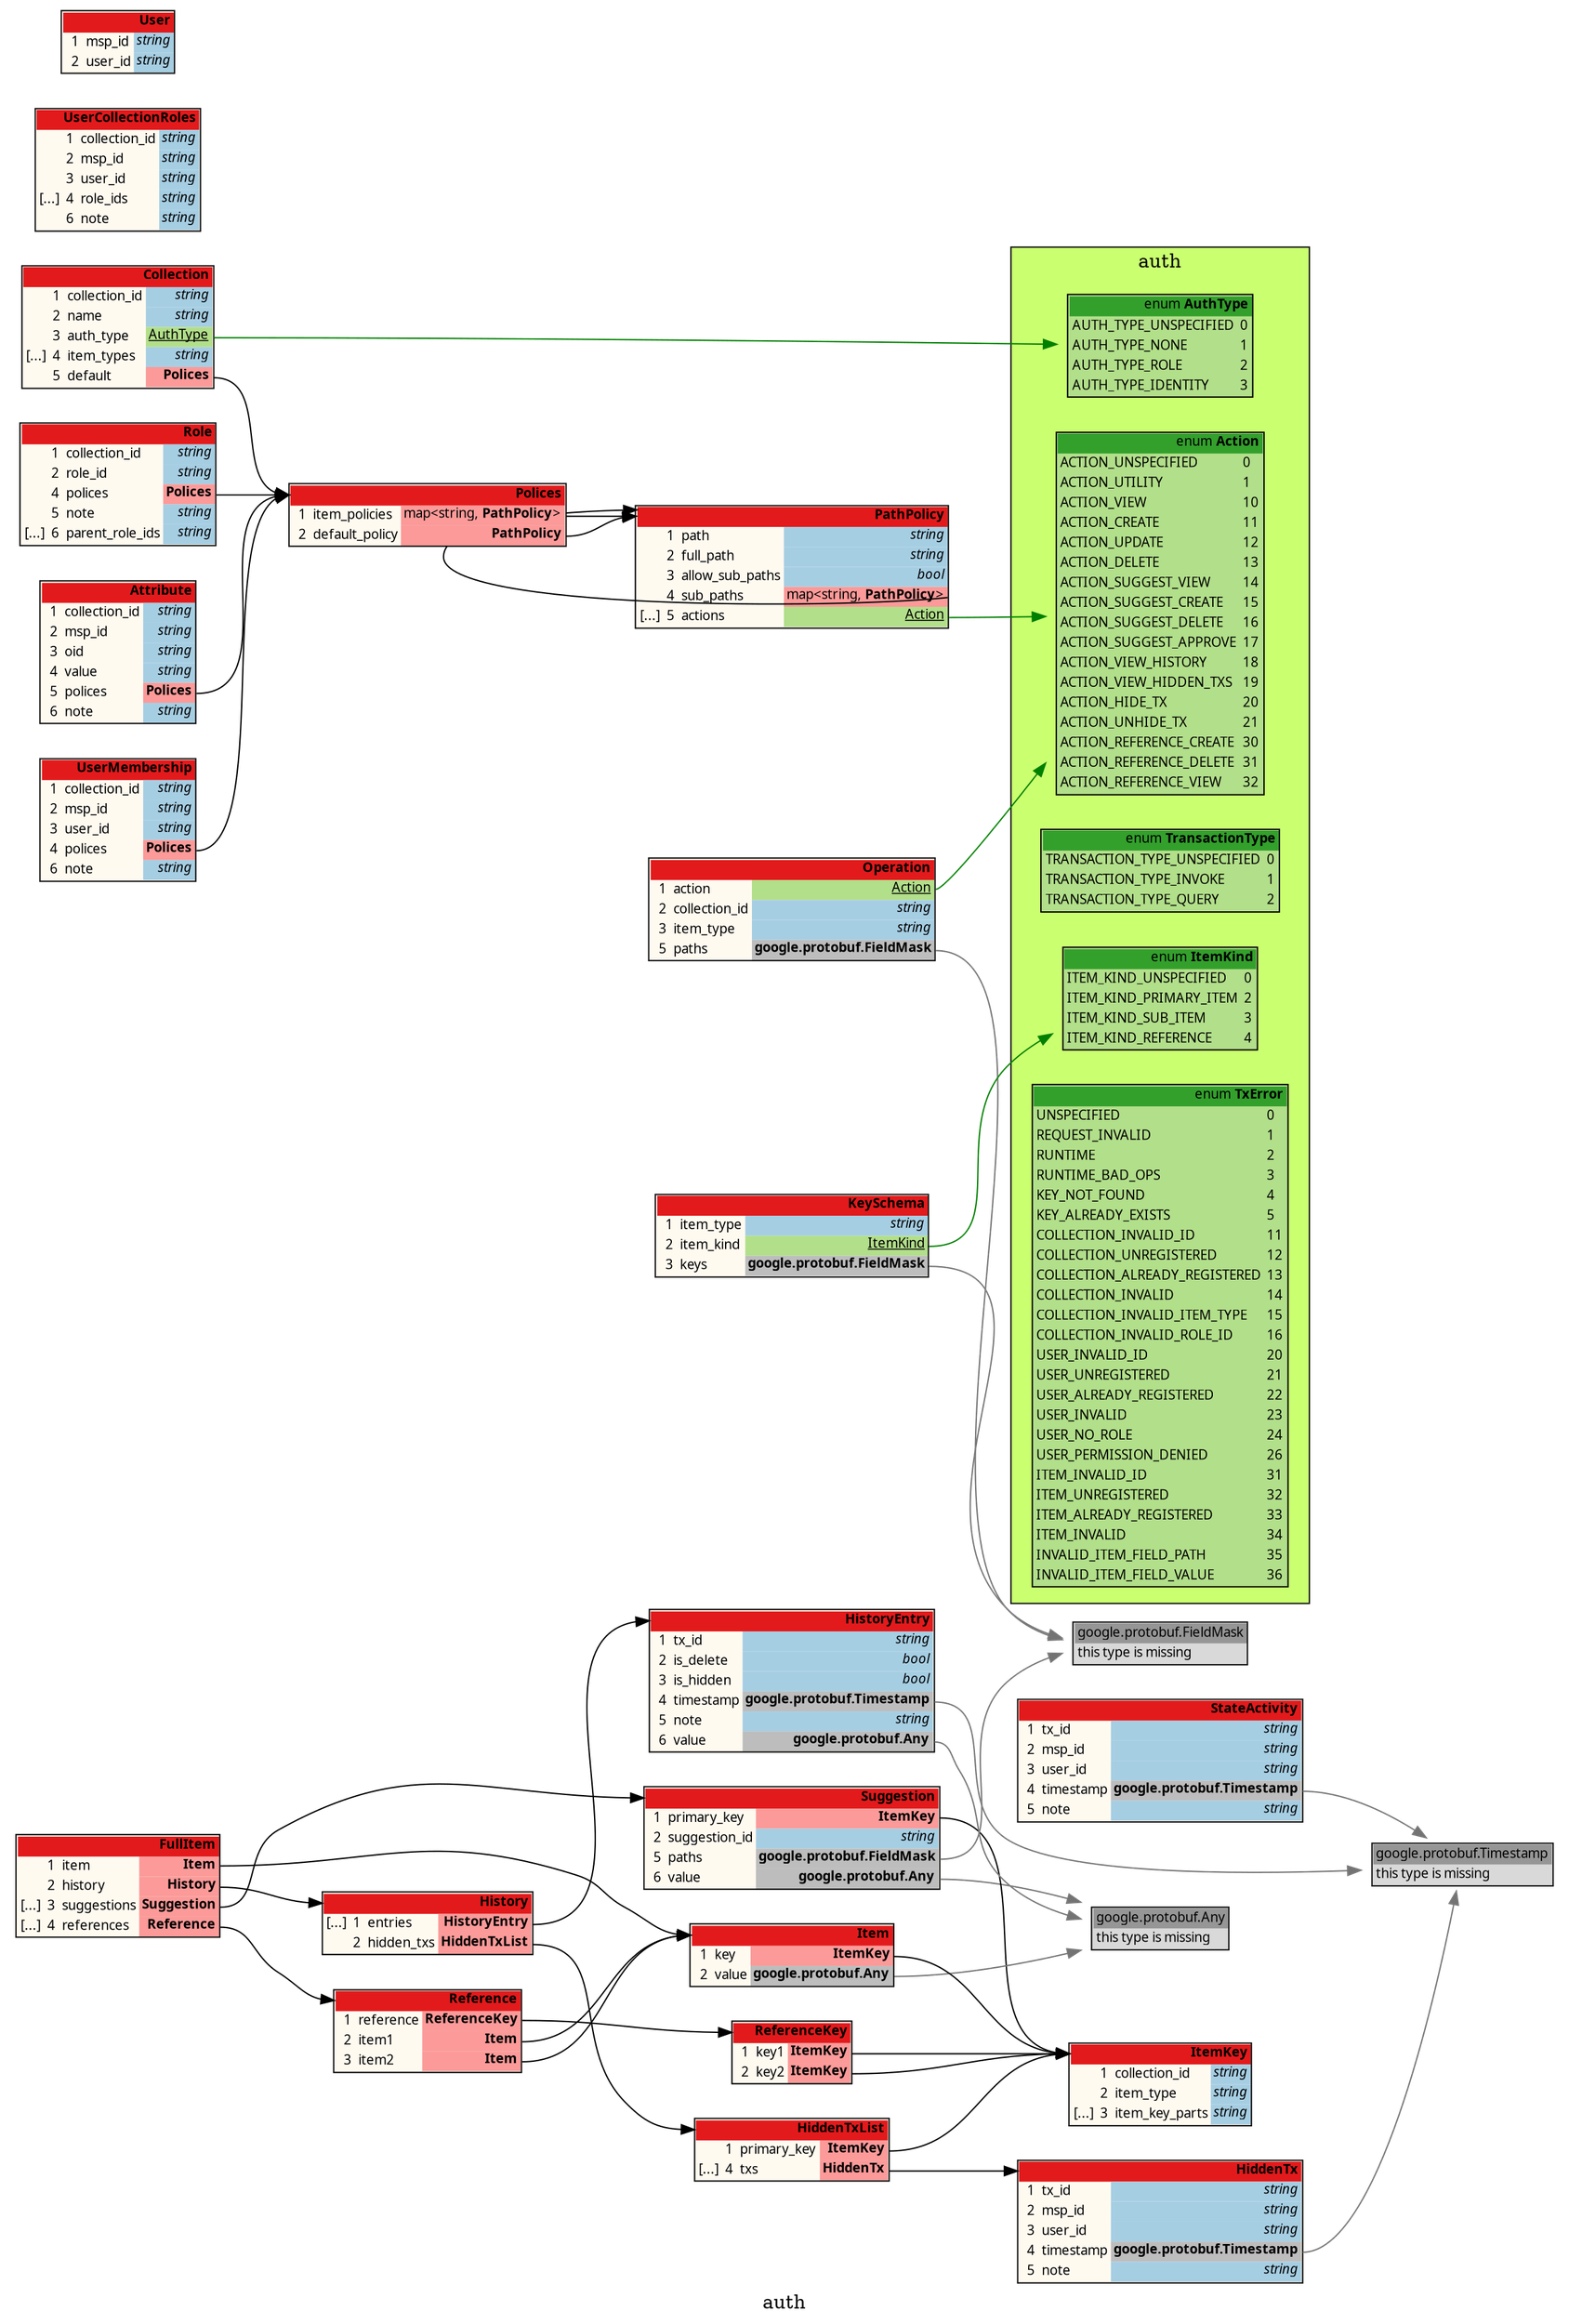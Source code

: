 /*
	do not edit:
	auto-generated by github.com/seamia/protodot
*/
digraph protodot {

	/* package:   auth */
	/* source:    .\proto\auth\v1\auth.proto */
	/* selection:  */

	rankdir=LR;
	label="auth";
	tooltip="auth";
	bgcolor="transparent"

	node [
		shape=plaintext
		fontsize=10
		fontname="Ubuntu"
	];


	/* ------ nodes ------ */
	subgraph cluster_66a36e77fd00 {
		label = "auth"
		tooltip = "auth"
		style = filled;
		fillcolor = "#caff70";

		Node_Ja_101	[shape=plaintext tooltip="AuthType" label=<<TABLE BORDER="1" CELLBORDER="0" CELLSPACING="0" BGCOLOR="#b2df8a"><TR><TD COLSPAN="2" PORT="header" BGCOLOR="#33a02c" ALIGN="right">enum <b>AuthType</b></TD></TR><TR><TD BGCOLOR="#b2df8a" ALIGN="left">AUTH_TYPE_UNSPECIFIED</TD><TD BGCOLOR="#b2df8a" ALIGN="left">0</TD></TR><TR><TD BGCOLOR="#b2df8a" ALIGN="left">AUTH_TYPE_NONE</TD><TD BGCOLOR="#b2df8a" ALIGN="left">1</TD></TR><TR><TD BGCOLOR="#b2df8a" ALIGN="left">AUTH_TYPE_ROLE</TD><TD BGCOLOR="#b2df8a" ALIGN="left">2</TD></TR><TR><TD BGCOLOR="#b2df8a" ALIGN="left">AUTH_TYPE_IDENTITY</TD><TD BGCOLOR="#b2df8a" ALIGN="left">3</TD></TR></TABLE>>];
		Node_Ja_103	[shape=plaintext tooltip="Action" label=<<TABLE BORDER="1" CELLBORDER="0" CELLSPACING="0" BGCOLOR="#b2df8a"><TR><TD COLSPAN="2" PORT="header" BGCOLOR="#33a02c" ALIGN="right">enum <b>Action</b></TD></TR><TR><TD BGCOLOR="#b2df8a" ALIGN="left">ACTION_UNSPECIFIED</TD><TD BGCOLOR="#b2df8a" ALIGN="left">0</TD></TR><TR><TD BGCOLOR="#b2df8a" ALIGN="left">ACTION_UTILITY</TD><TD BGCOLOR="#b2df8a" ALIGN="left">1</TD></TR><TR><TD BGCOLOR="#b2df8a" ALIGN="left">ACTION_VIEW</TD><TD BGCOLOR="#b2df8a" ALIGN="left">10</TD></TR><TR><TD BGCOLOR="#b2df8a" ALIGN="left">ACTION_CREATE</TD><TD BGCOLOR="#b2df8a" ALIGN="left">11</TD></TR><TR><TD BGCOLOR="#b2df8a" ALIGN="left">ACTION_UPDATE</TD><TD BGCOLOR="#b2df8a" ALIGN="left">12</TD></TR><TR><TD BGCOLOR="#b2df8a" ALIGN="left">ACTION_DELETE</TD><TD BGCOLOR="#b2df8a" ALIGN="left">13</TD></TR><TR><TD BGCOLOR="#b2df8a" ALIGN="left">ACTION_SUGGEST_VIEW</TD><TD BGCOLOR="#b2df8a" ALIGN="left">14</TD></TR><TR><TD BGCOLOR="#b2df8a" ALIGN="left">ACTION_SUGGEST_CREATE</TD><TD BGCOLOR="#b2df8a" ALIGN="left">15</TD></TR><TR><TD BGCOLOR="#b2df8a" ALIGN="left">ACTION_SUGGEST_DELETE</TD><TD BGCOLOR="#b2df8a" ALIGN="left">16</TD></TR><TR><TD BGCOLOR="#b2df8a" ALIGN="left">ACTION_SUGGEST_APPROVE</TD><TD BGCOLOR="#b2df8a" ALIGN="left">17</TD></TR><TR><TD BGCOLOR="#b2df8a" ALIGN="left">ACTION_VIEW_HISTORY</TD><TD BGCOLOR="#b2df8a" ALIGN="left">18</TD></TR><TR><TD BGCOLOR="#b2df8a" ALIGN="left">ACTION_VIEW_HIDDEN_TXS</TD><TD BGCOLOR="#b2df8a" ALIGN="left">19</TD></TR><TR><TD BGCOLOR="#b2df8a" ALIGN="left">ACTION_HIDE_TX</TD><TD BGCOLOR="#b2df8a" ALIGN="left">20</TD></TR><TR><TD BGCOLOR="#b2df8a" ALIGN="left">ACTION_UNHIDE_TX</TD><TD BGCOLOR="#b2df8a" ALIGN="left">21</TD></TR><TR><TD BGCOLOR="#b2df8a" ALIGN="left">ACTION_REFERENCE_CREATE</TD><TD BGCOLOR="#b2df8a" ALIGN="left">30</TD></TR><TR><TD BGCOLOR="#b2df8a" ALIGN="left">ACTION_REFERENCE_DELETE</TD><TD BGCOLOR="#b2df8a" ALIGN="left">31</TD></TR><TR><TD BGCOLOR="#b2df8a" ALIGN="left">ACTION_REFERENCE_VIEW</TD><TD BGCOLOR="#b2df8a" ALIGN="left">32</TD></TR></TABLE>>];
		Node_Ja_100	[shape=plaintext tooltip="TransactionType" label=<<TABLE BORDER="1" CELLBORDER="0" CELLSPACING="0" BGCOLOR="#b2df8a"><TR><TD COLSPAN="2" PORT="header" BGCOLOR="#33a02c" ALIGN="right">enum <b>TransactionType</b></TD></TR><TR><TD BGCOLOR="#b2df8a" ALIGN="left">TRANSACTION_TYPE_UNSPECIFIED</TD><TD BGCOLOR="#b2df8a" ALIGN="left">0</TD></TR><TR><TD BGCOLOR="#b2df8a" ALIGN="left">TRANSACTION_TYPE_INVOKE</TD><TD BGCOLOR="#b2df8a" ALIGN="left">1</TD></TR><TR><TD BGCOLOR="#b2df8a" ALIGN="left">TRANSACTION_TYPE_QUERY</TD><TD BGCOLOR="#b2df8a" ALIGN="left">2</TD></TR></TABLE>>];
		Node_Ja_102	[shape=plaintext tooltip="ItemKind" label=<<TABLE BORDER="1" CELLBORDER="0" CELLSPACING="0" BGCOLOR="#b2df8a"><TR><TD COLSPAN="2" PORT="header" BGCOLOR="#33a02c" ALIGN="right">enum <b>ItemKind</b></TD></TR><TR><TD BGCOLOR="#b2df8a" ALIGN="left">ITEM_KIND_UNSPECIFIED</TD><TD BGCOLOR="#b2df8a" ALIGN="left">0</TD></TR><TR><TD BGCOLOR="#b2df8a" ALIGN="left">ITEM_KIND_PRIMARY_ITEM</TD><TD BGCOLOR="#b2df8a" ALIGN="left">2</TD></TR><TR><TD BGCOLOR="#b2df8a" ALIGN="left">ITEM_KIND_SUB_ITEM</TD><TD BGCOLOR="#b2df8a" ALIGN="left">3</TD></TR><TR><TD BGCOLOR="#b2df8a" ALIGN="left">ITEM_KIND_REFERENCE</TD><TD BGCOLOR="#b2df8a" ALIGN="left">4</TD></TR></TABLE>>];
		Node_Ja_104	[shape=plaintext tooltip="TxError" label=<<TABLE BORDER="1" CELLBORDER="0" CELLSPACING="0" BGCOLOR="#b2df8a"><TR><TD COLSPAN="2" PORT="header" BGCOLOR="#33a02c" ALIGN="right">enum <b>TxError</b></TD></TR><TR><TD BGCOLOR="#b2df8a" ALIGN="left">UNSPECIFIED</TD><TD BGCOLOR="#b2df8a" ALIGN="left">0</TD></TR><TR><TD BGCOLOR="#b2df8a" ALIGN="left">REQUEST_INVALID</TD><TD BGCOLOR="#b2df8a" ALIGN="left">1</TD></TR><TR><TD BGCOLOR="#b2df8a" ALIGN="left">RUNTIME</TD><TD BGCOLOR="#b2df8a" ALIGN="left">2</TD></TR><TR><TD BGCOLOR="#b2df8a" ALIGN="left">RUNTIME_BAD_OPS</TD><TD BGCOLOR="#b2df8a" ALIGN="left">3</TD></TR><TR><TD BGCOLOR="#b2df8a" ALIGN="left">KEY_NOT_FOUND</TD><TD BGCOLOR="#b2df8a" ALIGN="left">4</TD></TR><TR><TD BGCOLOR="#b2df8a" ALIGN="left">KEY_ALREADY_EXISTS</TD><TD BGCOLOR="#b2df8a" ALIGN="left">5</TD></TR><TR><TD BGCOLOR="#b2df8a" ALIGN="left">COLLECTION_INVALID_ID</TD><TD BGCOLOR="#b2df8a" ALIGN="left">11</TD></TR><TR><TD BGCOLOR="#b2df8a" ALIGN="left">COLLECTION_UNREGISTERED</TD><TD BGCOLOR="#b2df8a" ALIGN="left">12</TD></TR><TR><TD BGCOLOR="#b2df8a" ALIGN="left">COLLECTION_ALREADY_REGISTERED</TD><TD BGCOLOR="#b2df8a" ALIGN="left">13</TD></TR><TR><TD BGCOLOR="#b2df8a" ALIGN="left">COLLECTION_INVALID</TD><TD BGCOLOR="#b2df8a" ALIGN="left">14</TD></TR><TR><TD BGCOLOR="#b2df8a" ALIGN="left">COLLECTION_INVALID_ITEM_TYPE</TD><TD BGCOLOR="#b2df8a" ALIGN="left">15</TD></TR><TR><TD BGCOLOR="#b2df8a" ALIGN="left">COLLECTION_INVALID_ROLE_ID</TD><TD BGCOLOR="#b2df8a" ALIGN="left">16</TD></TR><TR><TD BGCOLOR="#b2df8a" ALIGN="left">USER_INVALID_ID</TD><TD BGCOLOR="#b2df8a" ALIGN="left">20</TD></TR><TR><TD BGCOLOR="#b2df8a" ALIGN="left">USER_UNREGISTERED</TD><TD BGCOLOR="#b2df8a" ALIGN="left">21</TD></TR><TR><TD BGCOLOR="#b2df8a" ALIGN="left">USER_ALREADY_REGISTERED</TD><TD BGCOLOR="#b2df8a" ALIGN="left">22</TD></TR><TR><TD BGCOLOR="#b2df8a" ALIGN="left">USER_INVALID</TD><TD BGCOLOR="#b2df8a" ALIGN="left">23</TD></TR><TR><TD BGCOLOR="#b2df8a" ALIGN="left">USER_NO_ROLE</TD><TD BGCOLOR="#b2df8a" ALIGN="left">24</TD></TR><TR><TD BGCOLOR="#b2df8a" ALIGN="left">USER_PERMISSION_DENIED</TD><TD BGCOLOR="#b2df8a" ALIGN="left">26</TD></TR><TR><TD BGCOLOR="#b2df8a" ALIGN="left">ITEM_INVALID_ID</TD><TD BGCOLOR="#b2df8a" ALIGN="left">31</TD></TR><TR><TD BGCOLOR="#b2df8a" ALIGN="left">ITEM_UNREGISTERED</TD><TD BGCOLOR="#b2df8a" ALIGN="left">32</TD></TR><TR><TD BGCOLOR="#b2df8a" ALIGN="left">ITEM_ALREADY_REGISTERED</TD><TD BGCOLOR="#b2df8a" ALIGN="left">33</TD></TR><TR><TD BGCOLOR="#b2df8a" ALIGN="left">ITEM_INVALID</TD><TD BGCOLOR="#b2df8a" ALIGN="left">34</TD></TR><TR><TD BGCOLOR="#b2df8a" ALIGN="left">INVALID_ITEM_FIELD_PATH</TD><TD BGCOLOR="#b2df8a" ALIGN="left">35</TD></TR><TR><TD BGCOLOR="#b2df8a" ALIGN="left">INVALID_ITEM_FIELD_VALUE</TD><TD BGCOLOR="#b2df8a" ALIGN="left">36</TD></TR></TABLE>>];
	}


	/* ------ leaving the root package unwrapped ------ */
	Node_Ja_107	[shape=plaintext tooltip="auth.StateActivity" label=<<TABLE BORDER="1" CELLBORDER="0" CELLSPACING="0" BGCOLOR="#fffaf0"><TR><TD COLSPAN="4" PORT="header" BGCOLOR="#e31a1c" ALIGN="right"><b>StateActivity</b></TD></TR><TR><TD ALIGN="right"></TD><TD ALIGN="right">1</TD><TD ALIGN="left">tx_id</TD><TD BGCOLOR="#a6cee3" PORT="potx_id" ALIGN="right" TITLE="string"><i>string</i></TD></TR><TR><TD ALIGN="right"></TD><TD ALIGN="right">2</TD><TD ALIGN="left">msp_id</TD><TD BGCOLOR="#a6cee3" PORT="pomsp_id" ALIGN="right" TITLE="string"><i>string</i></TD></TR><TR><TD ALIGN="right"></TD><TD ALIGN="right">3</TD><TD ALIGN="left">user_id</TD><TD BGCOLOR="#a6cee3" PORT="pouser_id" ALIGN="right" TITLE="string"><i>string</i></TD></TR><TR><TD ALIGN="right"></TD><TD ALIGN="right">4</TD><TD ALIGN="left">timestamp</TD><TD BGCOLOR="#bdbdbd" PORT="potimestamp" ALIGN="right"><b>google.protobuf.Timestamp</b></TD></TR><TR><TD ALIGN="right"></TD><TD ALIGN="right">5</TD><TD ALIGN="left">note</TD><TD BGCOLOR="#a6cee3" PORT="ponote" ALIGN="right" TITLE="string"><i>string</i></TD></TR></TABLE>>];
	Node_Ja_116	[shape=plaintext tooltip="auth.History" label=<<TABLE BORDER="1" CELLBORDER="0" CELLSPACING="0" BGCOLOR="#fffaf0"><TR><TD COLSPAN="4" PORT="header" BGCOLOR="#e31a1c" ALIGN="right"><b>History</b></TD></TR><TR><TD ALIGN="right">[...]</TD><TD ALIGN="right">1</TD><TD ALIGN="left">entries</TD><TD BGCOLOR="#fb9a99" PORT="poentries" ALIGN="right"><b>HistoryEntry</b></TD></TR><TR><TD ALIGN="right"></TD><TD ALIGN="right">2</TD><TD ALIGN="left">hidden_txs</TD><TD BGCOLOR="#fb9a99" PORT="pohidden_txs" ALIGN="right"><b>HiddenTxList</b></TD></TR></TABLE>>];
	Node_Ja_125	[shape=plaintext tooltip="auth.UserCollectionRoles" label=<<TABLE BORDER="1" CELLBORDER="0" CELLSPACING="0" BGCOLOR="#fffaf0"><TR><TD COLSPAN="4" PORT="header" BGCOLOR="#e31a1c" ALIGN="right"><b>UserCollectionRoles</b></TD></TR><TR><TD ALIGN="right"></TD><TD ALIGN="right">1</TD><TD ALIGN="left">collection_id</TD><TD BGCOLOR="#a6cee3" PORT="pocollection_id" ALIGN="right" TITLE="string"><i>string</i></TD></TR><TR><TD ALIGN="right"></TD><TD ALIGN="right">2</TD><TD ALIGN="left">msp_id</TD><TD BGCOLOR="#a6cee3" PORT="pomsp_id" ALIGN="right" TITLE="string"><i>string</i></TD></TR><TR><TD ALIGN="right"></TD><TD ALIGN="right">3</TD><TD ALIGN="left">user_id</TD><TD BGCOLOR="#a6cee3" PORT="pouser_id" ALIGN="right" TITLE="string"><i>string</i></TD></TR><TR><TD ALIGN="right">[...]</TD><TD ALIGN="right">4</TD><TD ALIGN="left">role_ids</TD><TD BGCOLOR="#a6cee3" PORT="porole_ids" ALIGN="right" TITLE="string"><i>string</i></TD></TR><TR><TD ALIGN="right"></TD><TD ALIGN="right">6</TD><TD ALIGN="left">note</TD><TD BGCOLOR="#a6cee3" PORT="ponote" ALIGN="right" TITLE="string"><i>string</i></TD></TR></TABLE>>];
	Node_Ja_128	[shape=plaintext tooltip="google.protobuf.Any" label=<<TABLE BORDER="1" CELLBORDER="0" CELLSPACING="0" BGCOLOR="#d9d9d9"><TR><TD PORT="header" BGCOLOR="#969696" ALIGN="right">google.protobuf.Any</TD></TR><TR><TD BGCOLOR="#d9d9d9" ALIGN="left">this type is missing</TD></TR></TABLE>>];

	Node_Ja_109	[shape=plaintext tooltip="auth.PathPolicy" label=<<TABLE BORDER="1" CELLBORDER="0" CELLSPACING="0" BGCOLOR="#fffaf0"><TR><TD COLSPAN="4" PORT="header" BGCOLOR="#e31a1c" ALIGN="right"><b>PathPolicy</b></TD></TR><TR><TD ALIGN="right"></TD><TD ALIGN="right">1</TD><TD ALIGN="left">path</TD><TD BGCOLOR="#a6cee3" PORT="popath" ALIGN="right" TITLE="string"><i>string</i></TD></TR><TR><TD ALIGN="right"></TD><TD ALIGN="right">2</TD><TD ALIGN="left">full_path</TD><TD BGCOLOR="#a6cee3" PORT="pofull_path" ALIGN="right" TITLE="string"><i>string</i></TD></TR><TR><TD ALIGN="right"></TD><TD ALIGN="right">3</TD><TD ALIGN="left">allow_sub_paths</TD><TD BGCOLOR="#a6cee3" PORT="poallow_sub_paths" ALIGN="right" TITLE="bool"><i>bool</i></TD></TR><TR><TD></TD><TD ALIGN="right">4</TD><TD ALIGN="left">sub_paths</TD><TD ALIGN="right" BGCOLOR="#fb9a99" PORT="posub_paths">map&lt;string, <b>PathPolicy</b>&gt;</TD></TR><TR><TD ALIGN="right">[...]</TD><TD ALIGN="right">5</TD><TD ALIGN="left">actions</TD><TD BGCOLOR="#b2df8a" PORT="poactions" ALIGN="right"><u>Action</u></TD></TR></TABLE>>];
	Node_Ja_111	[shape=plaintext tooltip="auth.ItemKey" label=<<TABLE BORDER="1" CELLBORDER="0" CELLSPACING="0" BGCOLOR="#fffaf0"><TR><TD COLSPAN="4" PORT="header" BGCOLOR="#e31a1c" ALIGN="right"><b>ItemKey</b></TD></TR><TR><TD ALIGN="right"></TD><TD ALIGN="right">1</TD><TD ALIGN="left">collection_id</TD><TD BGCOLOR="#a6cee3" PORT="pocollection_id" ALIGN="right" TITLE="string"><i>string</i></TD></TR><TR><TD ALIGN="right"></TD><TD ALIGN="right">2</TD><TD ALIGN="left">item_type</TD><TD BGCOLOR="#a6cee3" PORT="poitem_type" ALIGN="right" TITLE="string"><i>string</i></TD></TR><TR><TD ALIGN="right">[...]</TD><TD ALIGN="right">3</TD><TD ALIGN="left">item_key_parts</TD><TD BGCOLOR="#a6cee3" PORT="poitem_key_parts" ALIGN="right" TITLE="string"><i>string</i></TD></TR></TABLE>>];
	Node_Ja_118	[shape=plaintext tooltip="auth.HiddenTx" label=<<TABLE BORDER="1" CELLBORDER="0" CELLSPACING="0" BGCOLOR="#fffaf0"><TR><TD COLSPAN="4" PORT="header" BGCOLOR="#e31a1c" ALIGN="right"><b>HiddenTx</b></TD></TR><TR><TD ALIGN="right"></TD><TD ALIGN="right">1</TD><TD ALIGN="left">tx_id</TD><TD BGCOLOR="#a6cee3" PORT="potx_id" ALIGN="right" TITLE="string"><i>string</i></TD></TR><TR><TD ALIGN="right"></TD><TD ALIGN="right">2</TD><TD ALIGN="left">msp_id</TD><TD BGCOLOR="#a6cee3" PORT="pomsp_id" ALIGN="right" TITLE="string"><i>string</i></TD></TR><TR><TD ALIGN="right"></TD><TD ALIGN="right">3</TD><TD ALIGN="left">user_id</TD><TD BGCOLOR="#a6cee3" PORT="pouser_id" ALIGN="right" TITLE="string"><i>string</i></TD></TR><TR><TD ALIGN="right"></TD><TD ALIGN="right">4</TD><TD ALIGN="left">timestamp</TD><TD BGCOLOR="#bdbdbd" PORT="potimestamp" ALIGN="right"><b>google.protobuf.Timestamp</b></TD></TR><TR><TD ALIGN="right"></TD><TD ALIGN="right">5</TD><TD ALIGN="left">note</TD><TD BGCOLOR="#a6cee3" PORT="ponote" ALIGN="right" TITLE="string"><i>string</i></TD></TR></TABLE>>];
	Node_Ja_123	[shape=plaintext tooltip="auth.Attribute" label=<<TABLE BORDER="1" CELLBORDER="0" CELLSPACING="0" BGCOLOR="#fffaf0"><TR><TD COLSPAN="4" PORT="header" BGCOLOR="#e31a1c" ALIGN="right"><b>Attribute</b></TD></TR><TR><TD ALIGN="right"></TD><TD ALIGN="right">1</TD><TD ALIGN="left">collection_id</TD><TD BGCOLOR="#a6cee3" PORT="pocollection_id" ALIGN="right" TITLE="string"><i>string</i></TD></TR><TR><TD ALIGN="right"></TD><TD ALIGN="right">2</TD><TD ALIGN="left">msp_id</TD><TD BGCOLOR="#a6cee3" PORT="pomsp_id" ALIGN="right" TITLE="string"><i>string</i></TD></TR><TR><TD ALIGN="right"></TD><TD ALIGN="right">3</TD><TD ALIGN="left">oid</TD><TD BGCOLOR="#a6cee3" PORT="pooid" ALIGN="right" TITLE="string"><i>string</i></TD></TR><TR><TD ALIGN="right"></TD><TD ALIGN="right">4</TD><TD ALIGN="left">value</TD><TD BGCOLOR="#a6cee3" PORT="povalue" ALIGN="right" TITLE="string"><i>string</i></TD></TR><TR><TD ALIGN="right"></TD><TD ALIGN="right">5</TD><TD ALIGN="left">polices</TD><TD BGCOLOR="#fb9a99" PORT="popolices" ALIGN="right"><b>Polices</b></TD></TR><TR><TD ALIGN="right"></TD><TD ALIGN="right">6</TD><TD ALIGN="left">note</TD><TD BGCOLOR="#a6cee3" PORT="ponote" ALIGN="right" TITLE="string"><i>string</i></TD></TR></TABLE>>];
	Node_Ja_126	[shape=plaintext tooltip="google.protobuf.FieldMask" label=<<TABLE BORDER="1" CELLBORDER="0" CELLSPACING="0" BGCOLOR="#d9d9d9"><TR><TD PORT="header" BGCOLOR="#969696" ALIGN="right">google.protobuf.FieldMask</TD></TR><TR><TD BGCOLOR="#d9d9d9" ALIGN="left">this type is missing</TD></TR></TABLE>>];

	Node_Ja_108	[shape=plaintext tooltip="auth.Operation" label=<<TABLE BORDER="1" CELLBORDER="0" CELLSPACING="0" BGCOLOR="#fffaf0"><TR><TD COLSPAN="4" PORT="header" BGCOLOR="#e31a1c" ALIGN="right"><b>Operation</b></TD></TR><TR><TD ALIGN="right"></TD><TD ALIGN="right">1</TD><TD ALIGN="left">action</TD><TD BGCOLOR="#b2df8a" PORT="poaction" ALIGN="right"><u>Action</u></TD></TR><TR><TD ALIGN="right"></TD><TD ALIGN="right">2</TD><TD ALIGN="left">collection_id</TD><TD BGCOLOR="#a6cee3" PORT="pocollection_id" ALIGN="right" TITLE="string"><i>string</i></TD></TR><TR><TD ALIGN="right"></TD><TD ALIGN="right">3</TD><TD ALIGN="left">item_type</TD><TD BGCOLOR="#a6cee3" PORT="poitem_type" ALIGN="right" TITLE="string"><i>string</i></TD></TR><TR><TD ALIGN="right"></TD><TD ALIGN="right">5</TD><TD ALIGN="left">paths</TD><TD BGCOLOR="#bdbdbd" PORT="popaths" ALIGN="right"><b>google.protobuf.FieldMask</b></TD></TR></TABLE>>];
	Node_Ja_110	[shape=plaintext tooltip="auth.Polices" label=<<TABLE BORDER="1" CELLBORDER="0" CELLSPACING="0" BGCOLOR="#fffaf0"><TR><TD COLSPAN="4" PORT="header" BGCOLOR="#e31a1c" ALIGN="right"><b>Polices</b></TD></TR><TR><TD></TD><TD ALIGN="right">1</TD><TD ALIGN="left">item_policies</TD><TD ALIGN="right" BGCOLOR="#fb9a99" PORT="poitem_policies">map&lt;string, <b>PathPolicy</b>&gt;</TD></TR><TR><TD ALIGN="right"></TD><TD ALIGN="right">2</TD><TD ALIGN="left">default_policy</TD><TD BGCOLOR="#fb9a99" PORT="podefault_policy" ALIGN="right"><b>PathPolicy</b></TD></TR></TABLE>>];
	Node_Ja_117	[shape=plaintext tooltip="auth.Suggestion" label=<<TABLE BORDER="1" CELLBORDER="0" CELLSPACING="0" BGCOLOR="#fffaf0"><TR><TD COLSPAN="4" PORT="header" BGCOLOR="#e31a1c" ALIGN="right"><b>Suggestion</b></TD></TR><TR><TD ALIGN="right"></TD><TD ALIGN="right">1</TD><TD ALIGN="left">primary_key</TD><TD BGCOLOR="#fb9a99" PORT="poprimary_key" ALIGN="right"><b>ItemKey</b></TD></TR><TR><TD ALIGN="right"></TD><TD ALIGN="right">2</TD><TD ALIGN="left">suggestion_id</TD><TD BGCOLOR="#a6cee3" PORT="posuggestion_id" ALIGN="right" TITLE="string"><i>string</i></TD></TR><TR><TD ALIGN="right"></TD><TD ALIGN="right">5</TD><TD ALIGN="left">paths</TD><TD BGCOLOR="#bdbdbd" PORT="popaths" ALIGN="right"><b>google.protobuf.FieldMask</b></TD></TR><TR><TD ALIGN="right"></TD><TD ALIGN="right">6</TD><TD ALIGN="left">value</TD><TD BGCOLOR="#bdbdbd" PORT="povalue" ALIGN="right"><b>google.protobuf.Any</b></TD></TR></TABLE>>];
	Node_Ja_121	[shape=plaintext tooltip="auth.Collection" label=<<TABLE BORDER="1" CELLBORDER="0" CELLSPACING="0" BGCOLOR="#fffaf0"><TR><TD COLSPAN="4" PORT="header" BGCOLOR="#e31a1c" ALIGN="right"><b>Collection</b></TD></TR><TR><TD ALIGN="right"></TD><TD ALIGN="right">1</TD><TD ALIGN="left">collection_id</TD><TD BGCOLOR="#a6cee3" PORT="pocollection_id" ALIGN="right" TITLE="string"><i>string</i></TD></TR><TR><TD ALIGN="right"></TD><TD ALIGN="right">2</TD><TD ALIGN="left">name</TD><TD BGCOLOR="#a6cee3" PORT="poname" ALIGN="right" TITLE="string"><i>string</i></TD></TR><TR><TD ALIGN="right"></TD><TD ALIGN="right">3</TD><TD ALIGN="left">auth_type</TD><TD BGCOLOR="#b2df8a" PORT="poauth_type" ALIGN="right"><u>AuthType</u></TD></TR><TR><TD ALIGN="right">[...]</TD><TD ALIGN="right">4</TD><TD ALIGN="left">item_types</TD><TD BGCOLOR="#a6cee3" PORT="poitem_types" ALIGN="right" TITLE="string"><i>string</i></TD></TR><TR><TD ALIGN="right"></TD><TD ALIGN="right">5</TD><TD ALIGN="left">default</TD><TD BGCOLOR="#fb9a99" PORT="podefault" ALIGN="right"><b>Polices</b></TD></TR></TABLE>>];
	Node_Ja_105	[shape=plaintext tooltip="auth.User" label=<<TABLE BORDER="1" CELLBORDER="0" CELLSPACING="0" BGCOLOR="#fffaf0"><TR><TD COLSPAN="4" PORT="header" BGCOLOR="#e31a1c" ALIGN="right"><b>User</b></TD></TR><TR><TD ALIGN="right"></TD><TD ALIGN="right">1</TD><TD ALIGN="left">msp_id</TD><TD BGCOLOR="#a6cee3" PORT="pomsp_id" ALIGN="right" TITLE="string"><i>string</i></TD></TR><TR><TD ALIGN="right"></TD><TD ALIGN="right">2</TD><TD ALIGN="left">user_id</TD><TD BGCOLOR="#a6cee3" PORT="pouser_id" ALIGN="right" TITLE="string"><i>string</i></TD></TR></TABLE>>];
	Node_Ja_112	[shape=plaintext tooltip="auth.ReferenceKey" label=<<TABLE BORDER="1" CELLBORDER="0" CELLSPACING="0" BGCOLOR="#fffaf0"><TR><TD COLSPAN="4" PORT="header" BGCOLOR="#e31a1c" ALIGN="right"><b>ReferenceKey</b></TD></TR><TR><TD ALIGN="right"></TD><TD ALIGN="right">1</TD><TD ALIGN="left">key1</TD><TD BGCOLOR="#fb9a99" PORT="pokey1" ALIGN="right"><b>ItemKey</b></TD></TR><TR><TD ALIGN="right"></TD><TD ALIGN="right">2</TD><TD ALIGN="left">key2</TD><TD BGCOLOR="#fb9a99" PORT="pokey2" ALIGN="right"><b>ItemKey</b></TD></TR></TABLE>>];
	Node_Ja_114	[shape=plaintext tooltip="auth.FullItem" label=<<TABLE BORDER="1" CELLBORDER="0" CELLSPACING="0" BGCOLOR="#fffaf0"><TR><TD COLSPAN="4" PORT="header" BGCOLOR="#e31a1c" ALIGN="right"><b>FullItem</b></TD></TR><TR><TD ALIGN="right"></TD><TD ALIGN="right">1</TD><TD ALIGN="left">item</TD><TD BGCOLOR="#fb9a99" PORT="poitem" ALIGN="right"><b>Item</b></TD></TR><TR><TD ALIGN="right"></TD><TD ALIGN="right">2</TD><TD ALIGN="left">history</TD><TD BGCOLOR="#fb9a99" PORT="pohistory" ALIGN="right"><b>History</b></TD></TR><TR><TD ALIGN="right">[...]</TD><TD ALIGN="right">3</TD><TD ALIGN="left">suggestions</TD><TD BGCOLOR="#fb9a99" PORT="posuggestions" ALIGN="right"><b>Suggestion</b></TD></TR><TR><TD ALIGN="right">[...]</TD><TD ALIGN="right">4</TD><TD ALIGN="left">references</TD><TD BGCOLOR="#fb9a99" PORT="poreferences" ALIGN="right"><b>Reference</b></TD></TR></TABLE>>];
	Node_Ja_120	[shape=plaintext tooltip="auth.Reference" label=<<TABLE BORDER="1" CELLBORDER="0" CELLSPACING="0" BGCOLOR="#fffaf0"><TR><TD COLSPAN="4" PORT="header" BGCOLOR="#e31a1c" ALIGN="right"><b>Reference</b></TD></TR><TR><TD ALIGN="right"></TD><TD ALIGN="right">1</TD><TD ALIGN="left">reference</TD><TD BGCOLOR="#fb9a99" PORT="poreference" ALIGN="right"><b>ReferenceKey</b></TD></TR><TR><TD ALIGN="right"></TD><TD ALIGN="right">2</TD><TD ALIGN="left">item1</TD><TD BGCOLOR="#fb9a99" PORT="poitem1" ALIGN="right"><b>Item</b></TD></TR><TR><TD ALIGN="right"></TD><TD ALIGN="right">3</TD><TD ALIGN="left">item2</TD><TD BGCOLOR="#fb9a99" PORT="poitem2" ALIGN="right"><b>Item</b></TD></TR></TABLE>>];
	Node_Ja_106	[shape=plaintext tooltip="auth.KeySchema" label=<<TABLE BORDER="1" CELLBORDER="0" CELLSPACING="0" BGCOLOR="#fffaf0"><TR><TD COLSPAN="4" PORT="header" BGCOLOR="#e31a1c" ALIGN="right"><b>KeySchema</b></TD></TR><TR><TD ALIGN="right"></TD><TD ALIGN="right">1</TD><TD ALIGN="left">item_type</TD><TD BGCOLOR="#a6cee3" PORT="poitem_type" ALIGN="right" TITLE="string"><i>string</i></TD></TR><TR><TD ALIGN="right"></TD><TD ALIGN="right">2</TD><TD ALIGN="left">item_kind</TD><TD BGCOLOR="#b2df8a" PORT="poitem_kind" ALIGN="right"><u>ItemKind</u></TD></TR><TR><TD ALIGN="right"></TD><TD ALIGN="right">3</TD><TD ALIGN="left">keys</TD><TD BGCOLOR="#bdbdbd" PORT="pokeys" ALIGN="right"><b>google.protobuf.FieldMask</b></TD></TR></TABLE>>];
	Node_Ja_119	[shape=plaintext tooltip="auth.HiddenTxList" label=<<TABLE BORDER="1" CELLBORDER="0" CELLSPACING="0" BGCOLOR="#fffaf0"><TR><TD COLSPAN="4" PORT="header" BGCOLOR="#e31a1c" ALIGN="right"><b>HiddenTxList</b></TD></TR><TR><TD ALIGN="right"></TD><TD ALIGN="right">1</TD><TD ALIGN="left">primary_key</TD><TD BGCOLOR="#fb9a99" PORT="poprimary_key" ALIGN="right"><b>ItemKey</b></TD></TR><TR><TD ALIGN="right">[...]</TD><TD ALIGN="right">4</TD><TD ALIGN="left">txs</TD><TD BGCOLOR="#fb9a99" PORT="potxs" ALIGN="right"><b>HiddenTx</b></TD></TR></TABLE>>];
	Node_Ja_124	[shape=plaintext tooltip="auth.UserMembership" label=<<TABLE BORDER="1" CELLBORDER="0" CELLSPACING="0" BGCOLOR="#fffaf0"><TR><TD COLSPAN="4" PORT="header" BGCOLOR="#e31a1c" ALIGN="right"><b>UserMembership</b></TD></TR><TR><TD ALIGN="right"></TD><TD ALIGN="right">1</TD><TD ALIGN="left">collection_id</TD><TD BGCOLOR="#a6cee3" PORT="pocollection_id" ALIGN="right" TITLE="string"><i>string</i></TD></TR><TR><TD ALIGN="right"></TD><TD ALIGN="right">2</TD><TD ALIGN="left">msp_id</TD><TD BGCOLOR="#a6cee3" PORT="pomsp_id" ALIGN="right" TITLE="string"><i>string</i></TD></TR><TR><TD ALIGN="right"></TD><TD ALIGN="right">3</TD><TD ALIGN="left">user_id</TD><TD BGCOLOR="#a6cee3" PORT="pouser_id" ALIGN="right" TITLE="string"><i>string</i></TD></TR><TR><TD ALIGN="right"></TD><TD ALIGN="right">4</TD><TD ALIGN="left">polices</TD><TD BGCOLOR="#fb9a99" PORT="popolices" ALIGN="right"><b>Polices</b></TD></TR><TR><TD ALIGN="right"></TD><TD ALIGN="right">6</TD><TD ALIGN="left">note</TD><TD BGCOLOR="#a6cee3" PORT="ponote" ALIGN="right" TITLE="string"><i>string</i></TD></TR></TABLE>>];
	Node_Ja_127	[shape=plaintext tooltip="google.protobuf.Timestamp" label=<<TABLE BORDER="1" CELLBORDER="0" CELLSPACING="0" BGCOLOR="#d9d9d9"><TR><TD PORT="header" BGCOLOR="#969696" ALIGN="right">google.protobuf.Timestamp</TD></TR><TR><TD BGCOLOR="#d9d9d9" ALIGN="left">this type is missing</TD></TR></TABLE>>];

	Node_Ja_115	[shape=plaintext tooltip="auth.HistoryEntry" label=<<TABLE BORDER="1" CELLBORDER="0" CELLSPACING="0" BGCOLOR="#fffaf0"><TR><TD COLSPAN="4" PORT="header" BGCOLOR="#e31a1c" ALIGN="right"><b>HistoryEntry</b></TD></TR><TR><TD ALIGN="right"></TD><TD ALIGN="right">1</TD><TD ALIGN="left">tx_id</TD><TD BGCOLOR="#a6cee3" PORT="potx_id" ALIGN="right" TITLE="string"><i>string</i></TD></TR><TR><TD ALIGN="right"></TD><TD ALIGN="right">2</TD><TD ALIGN="left">is_delete</TD><TD BGCOLOR="#a6cee3" PORT="pois_delete" ALIGN="right" TITLE="bool"><i>bool</i></TD></TR><TR><TD ALIGN="right"></TD><TD ALIGN="right">3</TD><TD ALIGN="left">is_hidden</TD><TD BGCOLOR="#a6cee3" PORT="pois_hidden" ALIGN="right" TITLE="bool"><i>bool</i></TD></TR><TR><TD ALIGN="right"></TD><TD ALIGN="right">4</TD><TD ALIGN="left">timestamp</TD><TD BGCOLOR="#bdbdbd" PORT="potimestamp" ALIGN="right"><b>google.protobuf.Timestamp</b></TD></TR><TR><TD ALIGN="right"></TD><TD ALIGN="right">5</TD><TD ALIGN="left">note</TD><TD BGCOLOR="#a6cee3" PORT="ponote" ALIGN="right" TITLE="string"><i>string</i></TD></TR><TR><TD ALIGN="right"></TD><TD ALIGN="right">6</TD><TD ALIGN="left">value</TD><TD BGCOLOR="#bdbdbd" PORT="povalue" ALIGN="right"><b>google.protobuf.Any</b></TD></TR></TABLE>>];
	Node_Ja_113	[shape=plaintext tooltip="auth.Item" label=<<TABLE BORDER="1" CELLBORDER="0" CELLSPACING="0" BGCOLOR="#fffaf0"><TR><TD COLSPAN="4" PORT="header" BGCOLOR="#e31a1c" ALIGN="right"><b>Item</b></TD></TR><TR><TD ALIGN="right"></TD><TD ALIGN="right">1</TD><TD ALIGN="left">key</TD><TD BGCOLOR="#fb9a99" PORT="pokey" ALIGN="right"><b>ItemKey</b></TD></TR><TR><TD ALIGN="right"></TD><TD ALIGN="right">2</TD><TD ALIGN="left">value</TD><TD BGCOLOR="#bdbdbd" PORT="povalue" ALIGN="right"><b>google.protobuf.Any</b></TD></TR></TABLE>>];
	Node_Ja_122	[shape=plaintext tooltip="auth.Role" label=<<TABLE BORDER="1" CELLBORDER="0" CELLSPACING="0" BGCOLOR="#fffaf0"><TR><TD COLSPAN="4" PORT="header" BGCOLOR="#e31a1c" ALIGN="right"><b>Role</b></TD></TR><TR><TD ALIGN="right"></TD><TD ALIGN="right">1</TD><TD ALIGN="left">collection_id</TD><TD BGCOLOR="#a6cee3" PORT="pocollection_id" ALIGN="right" TITLE="string"><i>string</i></TD></TR><TR><TD ALIGN="right"></TD><TD ALIGN="right">2</TD><TD ALIGN="left">role_id</TD><TD BGCOLOR="#a6cee3" PORT="porole_id" ALIGN="right" TITLE="string"><i>string</i></TD></TR><TR><TD ALIGN="right"></TD><TD ALIGN="right">4</TD><TD ALIGN="left">polices</TD><TD BGCOLOR="#fb9a99" PORT="popolices" ALIGN="right"><b>Polices</b></TD></TR><TR><TD ALIGN="right"></TD><TD ALIGN="right">5</TD><TD ALIGN="left">note</TD><TD BGCOLOR="#a6cee3" PORT="ponote" ALIGN="right" TITLE="string"><i>string</i></TD></TR><TR><TD ALIGN="right">[...]</TD><TD ALIGN="right">6</TD><TD ALIGN="left">parent_role_ids</TD><TD BGCOLOR="#a6cee3" PORT="poparent_role_ids" ALIGN="right" TITLE="string"><i>string</i></TD></TR></TABLE>>];

	/* ------ connections ------ */
	Node_Ja_122:popolices:e	-> Node_Ja_110:header [color="#000000" tooltip="Ja_122 --> Ja_110"];
	Node_Ja_106:poitem_kind:e	-> Node_Ja_102 [color="#008000" tooltip="Ja_106 --> Ja_102"];
	Node_Ja_114:poreferences:e	-> Node_Ja_120:header [color="#000000" tooltip="Ja_114 --> Ja_120"];
	Node_Ja_116:pohidden_txs:e	-> Node_Ja_119:header [color="#000000" tooltip="Ja_116 --> Ja_119"];
	Node_Ja_120:poitem2:e	-> Node_Ja_113:header [color="#000000" tooltip="Ja_120 --> Ja_113"];
	Node_Ja_117:povalue:e	-> Node_Ja_128 [color="#737373" tooltip="Ja_117 --> Ja_128"];
	Node_Ja_113:povalue:e	-> Node_Ja_128 [color="#737373" tooltip="Ja_113 --> Ja_128"];
	Node_Ja_114:poitem:e	-> Node_Ja_113:header [color="#000000" tooltip="Ja_114 --> Ja_113"];
	Node_Ja_114:pohistory:e	-> Node_Ja_116:header [color="#000000" tooltip="Ja_114 --> Ja_116"];
	Node_Ja_116:poentries:e	-> Node_Ja_115:header [color="#000000" tooltip="Ja_116 --> Ja_115"];
	Node_Ja_121:poauth_type:e	-> Node_Ja_101 [color="#008000" tooltip="Ja_121 --> Ja_101"];
	Node_Ja_110:podefault_policy:e	-> Node_Ja_109:header [color="#000000" tooltip="Ja_110 --> Ja_109"];
	Node_Ja_112:pokey1:e	-> Node_Ja_111:header [color="#000000" tooltip="Ja_112 --> Ja_111"];
	Node_Ja_114:posuggestions:e	-> Node_Ja_117:header [color="#000000" tooltip="Ja_114 --> Ja_117"];
	Node_Ja_118:potimestamp:e	-> Node_Ja_127 [color="#737373" tooltip="Ja_118 --> Ja_127"];
	Node_Ja_107:potimestamp:e	-> Node_Ja_127 [color="#737373" tooltip="Ja_107 --> Ja_127"];
	Node_Ja_113:pokey:e	-> Node_Ja_111:header [color="#000000" tooltip="Ja_113 --> Ja_111"];
	Node_Ja_115:potimestamp:e	-> Node_Ja_127 [color="#737373" tooltip="Ja_115 --> Ja_127"];
	Node_Ja_119:potxs:e	-> Node_Ja_118:header [color="#000000" tooltip="Ja_119 --> Ja_118"];
	Node_Ja_108:popaths:e	-> Node_Ja_126 [color="#737373" tooltip="Ja_108 --> Ja_126"];
	Node_Ja_112:pokey2:e	-> Node_Ja_111:header [color="#000000" tooltip="Ja_112 --> Ja_111"];
	Node_Ja_115:povalue:e	-> Node_Ja_128 [color="#737373" tooltip="Ja_115 --> Ja_128"];
	Node_Ja_123:popolices:e	-> Node_Ja_110:header [color="#000000" tooltip="Ja_123 --> Ja_110"];
	Node_Ja_108:poaction:e	-> Node_Ja_103 [color="#008000" tooltip="Ja_108 --> Ja_103"];
	Node_Ja_109:poactions:e	-> Node_Ja_103 [color="#008000" tooltip="Ja_109 --> Ja_103"];
	Node_Ja_117:popaths:e	-> Node_Ja_126 [color="#737373" tooltip="Ja_117 --> Ja_126"];
	Node_Ja_119:poprimary_key:e	-> Node_Ja_111:header [color="#000000" tooltip="Ja_119 --> Ja_111"];
	Node_Ja_124:popolices:e	-> Node_Ja_110:header [color="#000000" tooltip="Ja_124 --> Ja_110"];
	Node_Ja_109:posub_paths:e	-> Node_Ja_109:header [color="#000000" tooltip="Ja_109 --> Ja_109"];
	Node_Ja_110:poitem_policies:e	-> Node_Ja_109:header [color="#000000" tooltip="Ja_110 --> Ja_109"];
	Node_Ja_120:poreference:e	-> Node_Ja_112:header [color="#000000" tooltip="Ja_120 --> Ja_112"];
	Node_Ja_121:podefault:e	-> Node_Ja_110:header [color="#000000" tooltip="Ja_121 --> Ja_110"];
	Node_Ja_106:pokeys:e	-> Node_Ja_126 [color="#737373" tooltip="Ja_106 --> Ja_126"];
	Node_Ja_117:poprimary_key:e	-> Node_Ja_111:header [color="#000000" tooltip="Ja_117 --> Ja_111"];
	Node_Ja_120:poitem1:e	-> Node_Ja_113:header [color="#000000" tooltip="Ja_120 --> Ja_113"];

	/* generated by github.com/seamia/protodot on Sunday, 03-Dec-23 14:53:38 CST */
}
